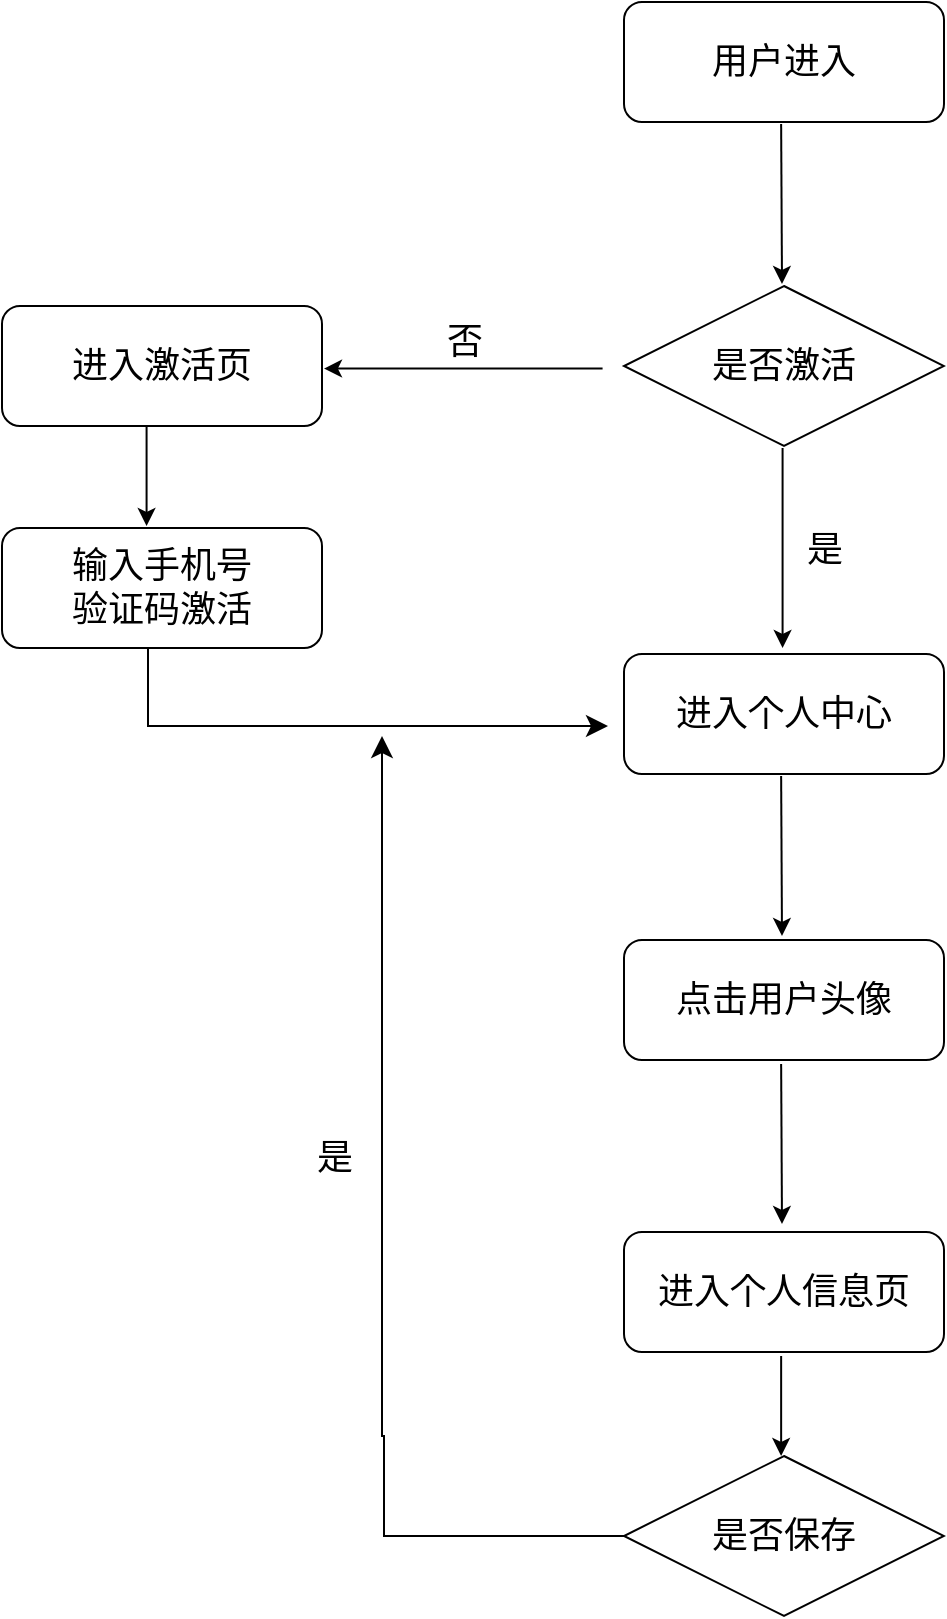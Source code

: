 <mxfile version="21.2.9" type="github">
  <diagram name="第 1 页" id="RvbOkiFRiEU_Y_Q_C5jR">
    <mxGraphModel dx="3154" dy="1953" grid="1" gridSize="10" guides="1" tooltips="1" connect="1" arrows="1" fold="1" page="1" pageScale="1" pageWidth="827" pageHeight="1169" math="0" shadow="0">
      <root>
        <mxCell id="0" />
        <mxCell id="1" parent="0" />
        <mxCell id="TUClwBRdHytam8DGEJX_-2" value="&lt;font style=&quot;font-size: 18px;&quot;&gt;用户进入&lt;/font&gt;" style="rounded=1;whiteSpace=wrap;html=1;" vertex="1" parent="1">
          <mxGeometry x="-1200" y="-1117" width="160" height="60" as="geometry" />
        </mxCell>
        <mxCell id="TUClwBRdHytam8DGEJX_-6" value="&lt;font style=&quot;font-size: 18px;&quot;&gt;是否激活&lt;/font&gt;" style="rhombus;whiteSpace=wrap;html=1;" vertex="1" parent="1">
          <mxGeometry x="-1200" y="-975" width="160" height="80" as="geometry" />
        </mxCell>
        <mxCell id="TUClwBRdHytam8DGEJX_-8" value="" style="endArrow=classic;html=1;rounded=0;" edge="1" parent="1">
          <mxGeometry width="50" height="50" relative="1" as="geometry">
            <mxPoint x="-1120.71" y="-894" as="sourcePoint" />
            <mxPoint x="-1120.71" y="-794" as="targetPoint" />
          </mxGeometry>
        </mxCell>
        <mxCell id="TUClwBRdHytam8DGEJX_-10" value="&lt;font style=&quot;font-size: 18px;&quot;&gt;是&lt;/font&gt;" style="text;html=1;align=center;verticalAlign=middle;resizable=0;points=[];autosize=1;strokeColor=none;fillColor=none;" vertex="1" parent="1">
          <mxGeometry x="-1120" y="-863" width="40" height="40" as="geometry" />
        </mxCell>
        <mxCell id="TUClwBRdHytam8DGEJX_-11" value="" style="endArrow=classic;html=1;rounded=0;" edge="1" parent="1">
          <mxGeometry width="50" height="50" relative="1" as="geometry">
            <mxPoint x="-1210.71" y="-933.71" as="sourcePoint" />
            <mxPoint x="-1350" y="-933.71" as="targetPoint" />
          </mxGeometry>
        </mxCell>
        <mxCell id="TUClwBRdHytam8DGEJX_-13" value="&lt;font style=&quot;font-size: 18px;&quot;&gt;否&lt;/font&gt;" style="text;html=1;align=center;verticalAlign=middle;resizable=0;points=[];autosize=1;strokeColor=none;fillColor=none;" vertex="1" parent="1">
          <mxGeometry x="-1300" y="-967" width="40" height="40" as="geometry" />
        </mxCell>
        <mxCell id="TUClwBRdHytam8DGEJX_-14" value="&lt;font style=&quot;font-size: 18px;&quot;&gt;进入个人中心&lt;/font&gt;" style="rounded=1;whiteSpace=wrap;html=1;" vertex="1" parent="1">
          <mxGeometry x="-1200" y="-791" width="160" height="60" as="geometry" />
        </mxCell>
        <mxCell id="TUClwBRdHytam8DGEJX_-15" value="&lt;font style=&quot;font-size: 18px;&quot;&gt;进入激活页&lt;/font&gt;" style="rounded=1;whiteSpace=wrap;html=1;" vertex="1" parent="1">
          <mxGeometry x="-1511" y="-965" width="160" height="60" as="geometry" />
        </mxCell>
        <mxCell id="TUClwBRdHytam8DGEJX_-17" value="" style="edgeStyle=segmentEdgeStyle;endArrow=classic;html=1;curved=0;rounded=0;endSize=8;startSize=8;" edge="1" parent="1">
          <mxGeometry width="50" height="50" relative="1" as="geometry">
            <mxPoint x="-1438" y="-796" as="sourcePoint" />
            <mxPoint x="-1208" y="-755" as="targetPoint" />
            <Array as="points">
              <mxPoint x="-1438" y="-755" />
            </Array>
          </mxGeometry>
        </mxCell>
        <mxCell id="TUClwBRdHytam8DGEJX_-18" value="&lt;font style=&quot;font-size: 18px;&quot;&gt;输入手机号&lt;br&gt;验证码激活&lt;br&gt;&lt;/font&gt;" style="rounded=1;whiteSpace=wrap;html=1;" vertex="1" parent="1">
          <mxGeometry x="-1511" y="-854" width="160" height="60" as="geometry" />
        </mxCell>
        <mxCell id="TUClwBRdHytam8DGEJX_-19" value="" style="endArrow=classic;html=1;rounded=0;" edge="1" parent="1">
          <mxGeometry width="50" height="50" relative="1" as="geometry">
            <mxPoint x="-1438.71" y="-905" as="sourcePoint" />
            <mxPoint x="-1438.71" y="-855" as="targetPoint" />
          </mxGeometry>
        </mxCell>
        <mxCell id="TUClwBRdHytam8DGEJX_-20" value="" style="endArrow=classic;html=1;rounded=0;" edge="1" parent="1">
          <mxGeometry width="50" height="50" relative="1" as="geometry">
            <mxPoint x="-1121.43" y="-730" as="sourcePoint" />
            <mxPoint x="-1121" y="-650" as="targetPoint" />
          </mxGeometry>
        </mxCell>
        <mxCell id="TUClwBRdHytam8DGEJX_-21" value="" style="endArrow=classic;html=1;rounded=0;" edge="1" parent="1">
          <mxGeometry width="50" height="50" relative="1" as="geometry">
            <mxPoint x="-1121.43" y="-1056" as="sourcePoint" />
            <mxPoint x="-1121" y="-976" as="targetPoint" />
          </mxGeometry>
        </mxCell>
        <mxCell id="TUClwBRdHytam8DGEJX_-22" value="&lt;font style=&quot;font-size: 18px;&quot;&gt;点击用户头像&lt;/font&gt;" style="rounded=1;whiteSpace=wrap;html=1;" vertex="1" parent="1">
          <mxGeometry x="-1200" y="-648" width="160" height="60" as="geometry" />
        </mxCell>
        <mxCell id="TUClwBRdHytam8DGEJX_-25" value="" style="endArrow=classic;html=1;rounded=0;" edge="1" parent="1">
          <mxGeometry width="50" height="50" relative="1" as="geometry">
            <mxPoint x="-1121.43" y="-586" as="sourcePoint" />
            <mxPoint x="-1121" y="-506" as="targetPoint" />
          </mxGeometry>
        </mxCell>
        <mxCell id="TUClwBRdHytam8DGEJX_-26" value="&lt;font style=&quot;font-size: 18px;&quot;&gt;进入个人信息页&lt;/font&gt;" style="rounded=1;whiteSpace=wrap;html=1;" vertex="1" parent="1">
          <mxGeometry x="-1200" y="-502" width="160" height="60" as="geometry" />
        </mxCell>
        <mxCell id="TUClwBRdHytam8DGEJX_-27" value="&lt;font style=&quot;font-size: 18px;&quot;&gt;是否保存&lt;/font&gt;" style="rhombus;whiteSpace=wrap;html=1;" vertex="1" parent="1">
          <mxGeometry x="-1200" y="-390" width="160" height="80" as="geometry" />
        </mxCell>
        <mxCell id="TUClwBRdHytam8DGEJX_-29" value="" style="endArrow=classic;html=1;rounded=0;" edge="1" parent="1">
          <mxGeometry width="50" height="50" relative="1" as="geometry">
            <mxPoint x="-1121.43" y="-440" as="sourcePoint" />
            <mxPoint x="-1121.43" y="-390" as="targetPoint" />
          </mxGeometry>
        </mxCell>
        <mxCell id="TUClwBRdHytam8DGEJX_-32" value="" style="edgeStyle=segmentEdgeStyle;endArrow=classic;html=1;curved=0;rounded=0;endSize=8;startSize=8;exitX=0;exitY=0.5;exitDx=0;exitDy=0;" edge="1" parent="1" source="TUClwBRdHytam8DGEJX_-27">
          <mxGeometry width="50" height="50" relative="1" as="geometry">
            <mxPoint x="-1220" y="-350" as="sourcePoint" />
            <mxPoint x="-1321" y="-750" as="targetPoint" />
            <Array as="points">
              <mxPoint x="-1320" y="-350" />
              <mxPoint x="-1320" y="-400" />
            </Array>
          </mxGeometry>
        </mxCell>
        <mxCell id="TUClwBRdHytam8DGEJX_-33" value="&lt;font style=&quot;font-size: 18px;&quot;&gt;是&lt;/font&gt;" style="text;html=1;align=center;verticalAlign=middle;resizable=0;points=[];autosize=1;strokeColor=none;fillColor=none;" vertex="1" parent="1">
          <mxGeometry x="-1365" y="-559" width="40" height="40" as="geometry" />
        </mxCell>
      </root>
    </mxGraphModel>
  </diagram>
</mxfile>
